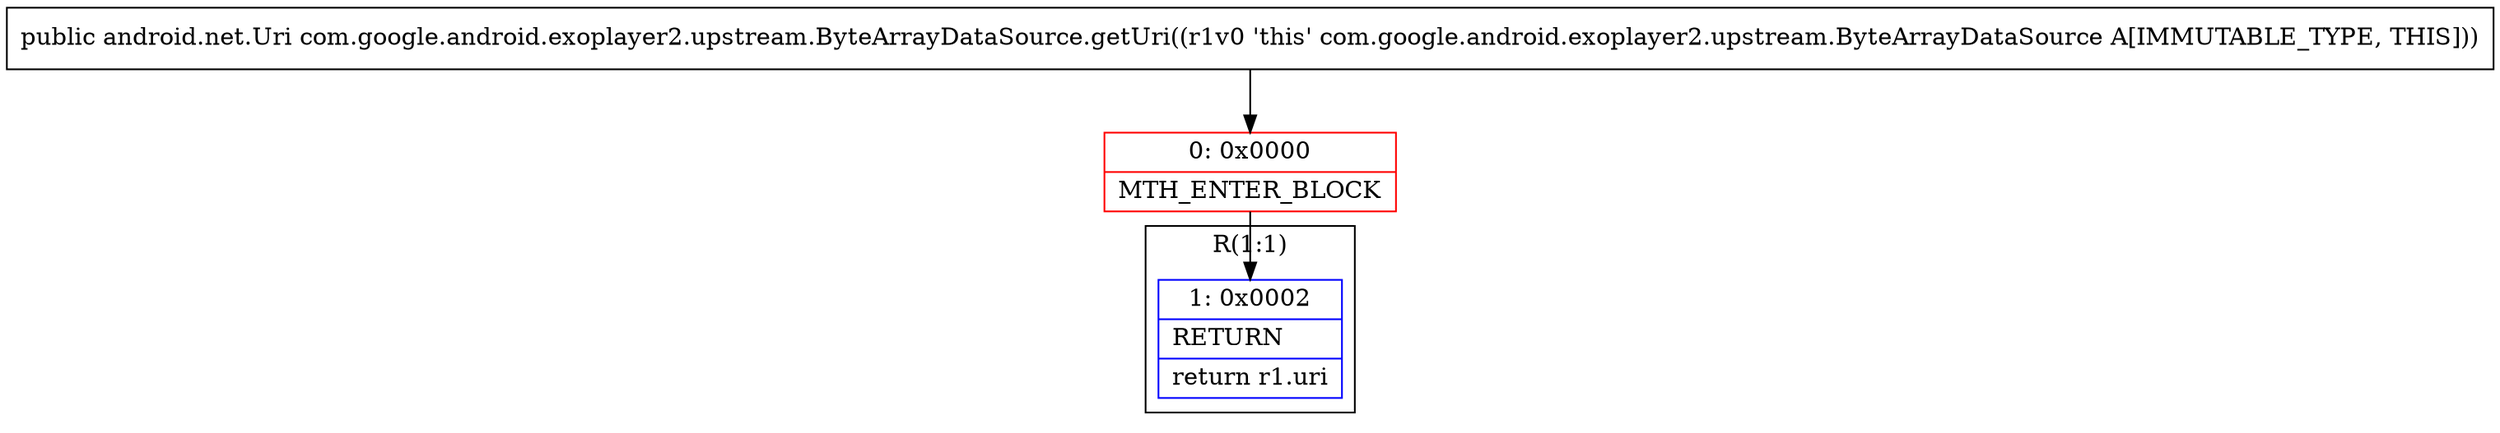 digraph "CFG forcom.google.android.exoplayer2.upstream.ByteArrayDataSource.getUri()Landroid\/net\/Uri;" {
subgraph cluster_Region_419997014 {
label = "R(1:1)";
node [shape=record,color=blue];
Node_1 [shape=record,label="{1\:\ 0x0002|RETURN\l|return r1.uri\l}"];
}
Node_0 [shape=record,color=red,label="{0\:\ 0x0000|MTH_ENTER_BLOCK\l}"];
MethodNode[shape=record,label="{public android.net.Uri com.google.android.exoplayer2.upstream.ByteArrayDataSource.getUri((r1v0 'this' com.google.android.exoplayer2.upstream.ByteArrayDataSource A[IMMUTABLE_TYPE, THIS])) }"];
MethodNode -> Node_0;
Node_0 -> Node_1;
}

